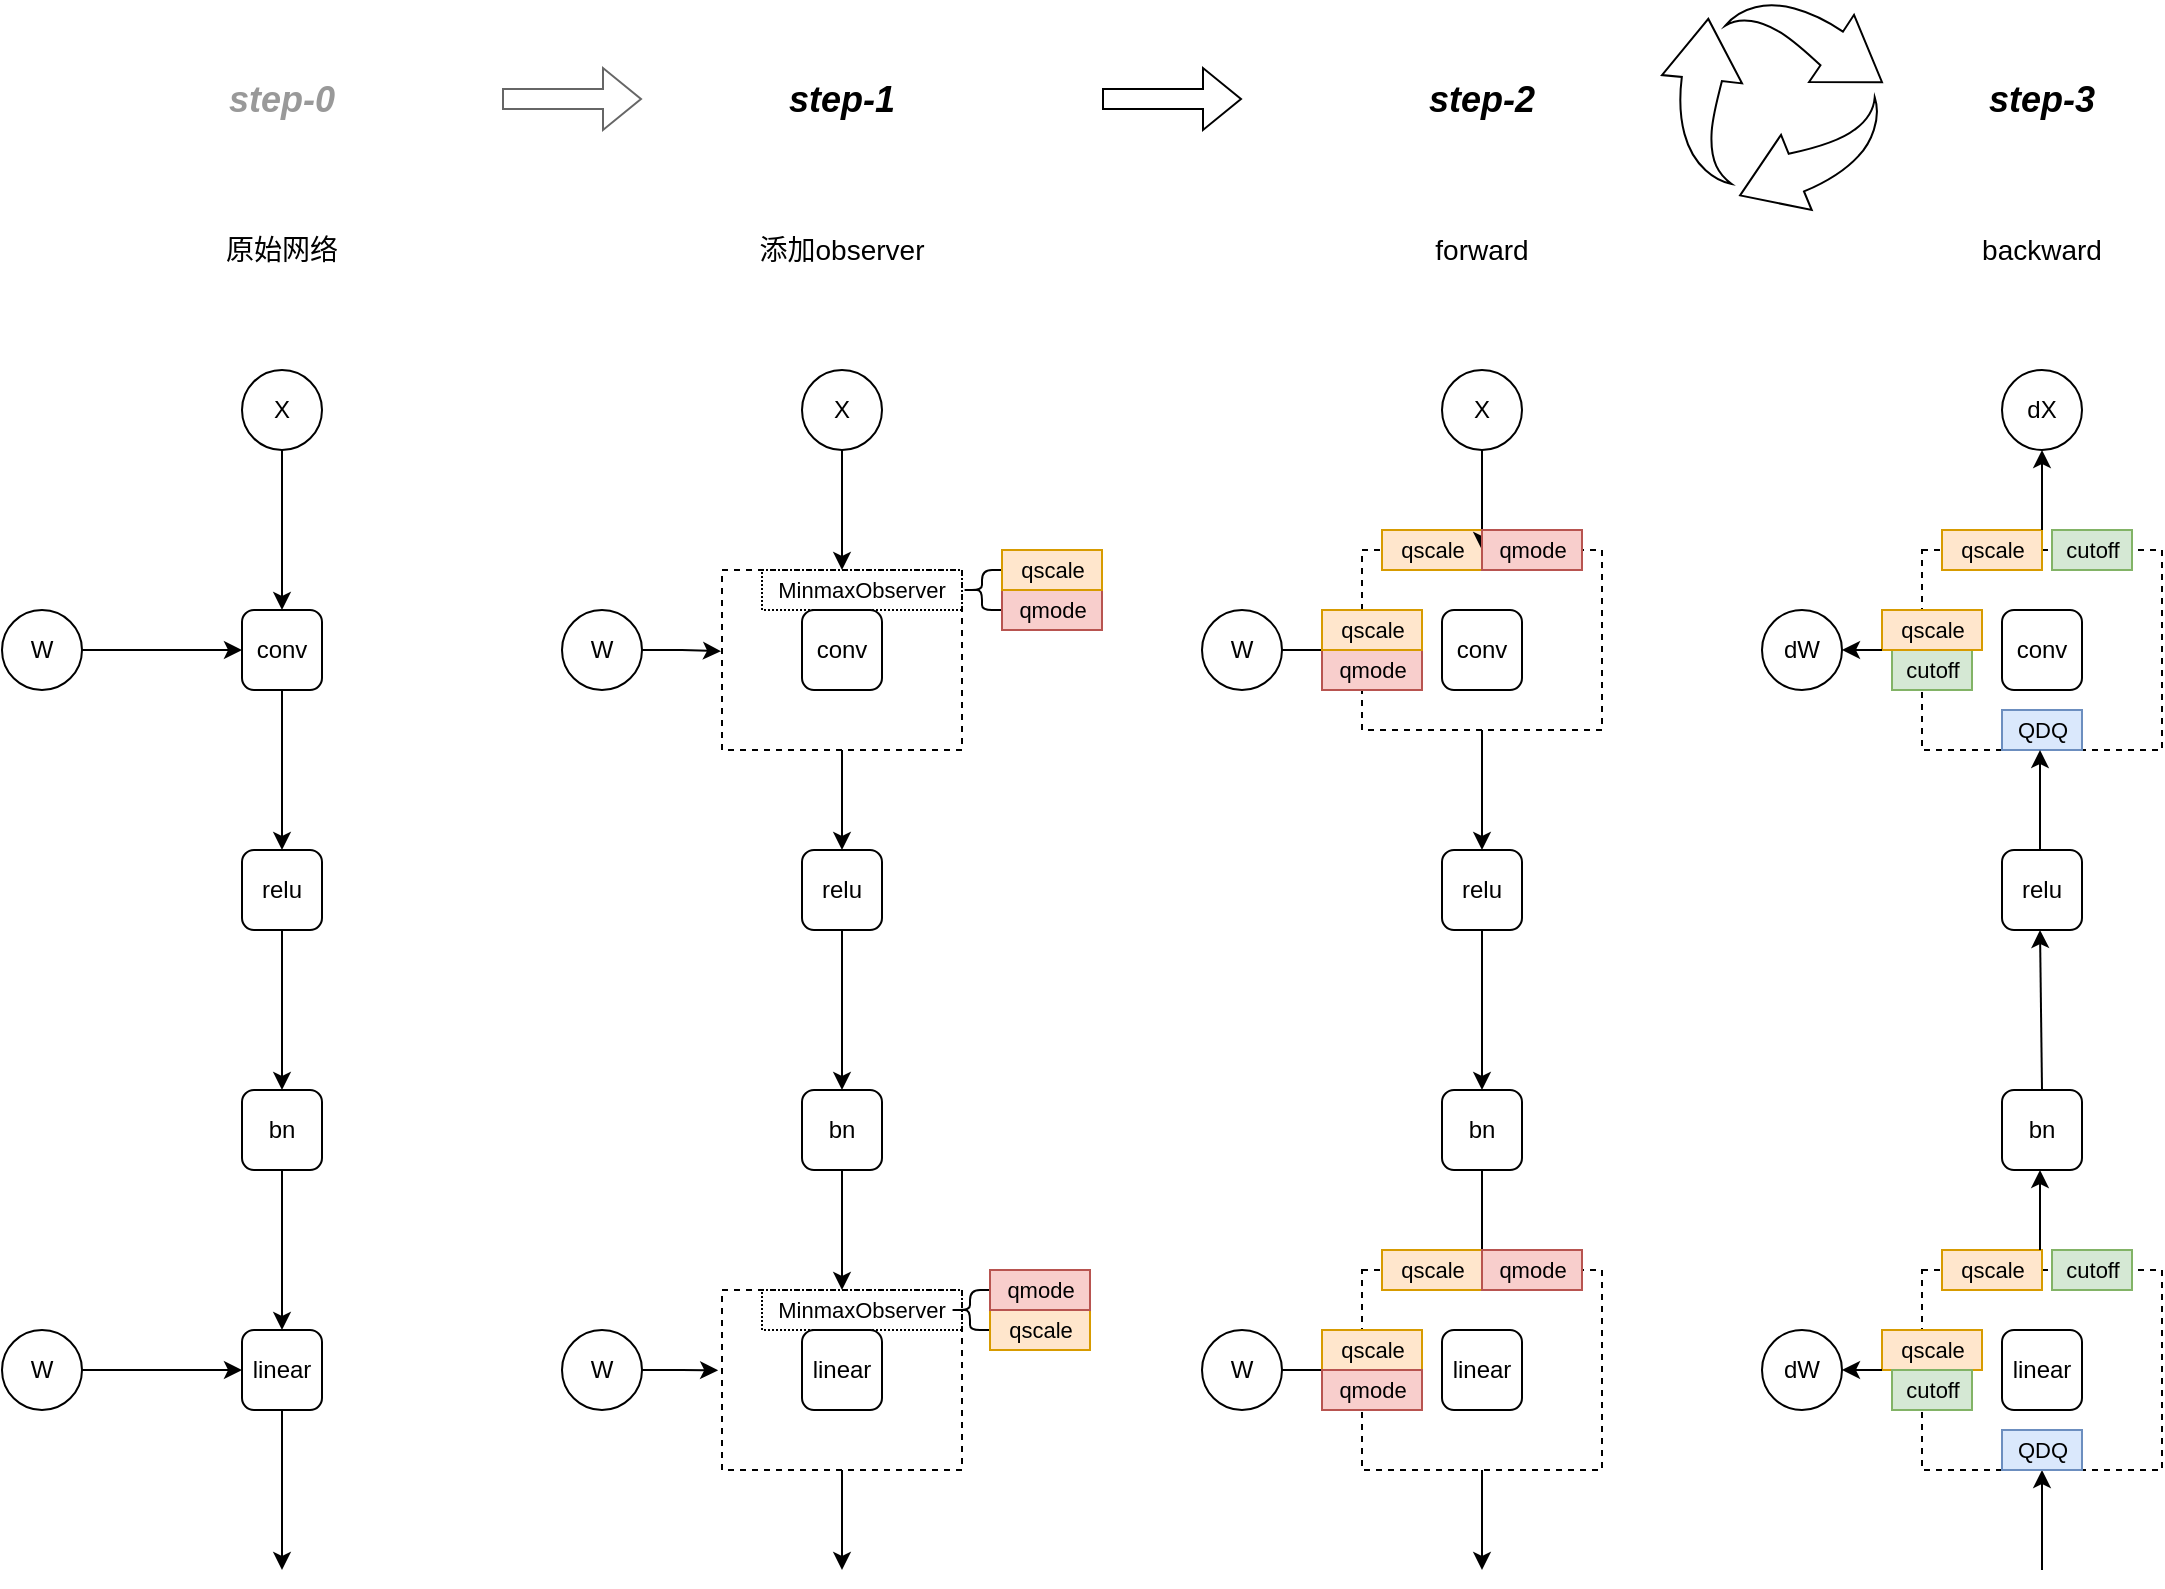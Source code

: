 <mxfile version="15.9.1" type="github">
  <diagram id="Jangnhme9DXzP1kY6yUE" name="Page-1">
    <mxGraphModel dx="2249" dy="1969" grid="1" gridSize="10" guides="1" tooltips="1" connect="1" arrows="1" fold="1" page="1" pageScale="1" pageWidth="827" pageHeight="1169" math="0" shadow="0">
      <root>
        <mxCell id="0" />
        <mxCell id="1" parent="0" />
        <mxCell id="0NIgbw2krBY6JishTZcX-67" value="" style="rounded=0;whiteSpace=wrap;html=1;shadow=0;glass=0;dashed=1;sketch=0;fontSize=11;" parent="1" vertex="1">
          <mxGeometry x="600" y="130" width="120" height="90" as="geometry" />
        </mxCell>
        <mxCell id="0NIgbw2krBY6JishTZcX-52" value="" style="rounded=0;whiteSpace=wrap;html=1;shadow=0;glass=0;dashed=1;sketch=0;fontSize=11;" parent="1" vertex="1">
          <mxGeometry x="280" y="500" width="120" height="90" as="geometry" />
        </mxCell>
        <mxCell id="0NIgbw2krBY6JishTZcX-56" value="" style="edgeStyle=orthogonalEdgeStyle;rounded=0;orthogonalLoop=1;jettySize=auto;html=1;fontSize=11;" parent="1" source="0NIgbw2krBY6JishTZcX-51" target="0NIgbw2krBY6JishTZcX-42" edge="1">
          <mxGeometry relative="1" as="geometry" />
        </mxCell>
        <mxCell id="0NIgbw2krBY6JishTZcX-51" value="" style="rounded=0;whiteSpace=wrap;html=1;shadow=0;glass=0;dashed=1;sketch=0;fontSize=11;" parent="1" vertex="1">
          <mxGeometry x="280" y="140" width="120" height="90" as="geometry" />
        </mxCell>
        <mxCell id="0NIgbw2krBY6JishTZcX-9" value="" style="edgeStyle=orthogonalEdgeStyle;rounded=0;orthogonalLoop=1;jettySize=auto;html=1;" parent="1" source="0NIgbw2krBY6JishTZcX-7" target="0NIgbw2krBY6JishTZcX-8" edge="1">
          <mxGeometry relative="1" as="geometry" />
        </mxCell>
        <mxCell id="0NIgbw2krBY6JishTZcX-7" value="X" style="ellipse;whiteSpace=wrap;html=1;aspect=fixed;" parent="1" vertex="1">
          <mxGeometry x="40" y="40" width="40" height="40" as="geometry" />
        </mxCell>
        <mxCell id="0NIgbw2krBY6JishTZcX-11" value="" style="edgeStyle=orthogonalEdgeStyle;rounded=0;orthogonalLoop=1;jettySize=auto;html=1;" parent="1" source="0NIgbw2krBY6JishTZcX-8" target="0NIgbw2krBY6JishTZcX-10" edge="1">
          <mxGeometry relative="1" as="geometry" />
        </mxCell>
        <mxCell id="0NIgbw2krBY6JishTZcX-8" value="conv" style="whiteSpace=wrap;html=1;rounded=1;" parent="1" vertex="1">
          <mxGeometry x="40" y="160" width="40" height="40" as="geometry" />
        </mxCell>
        <mxCell id="0NIgbw2krBY6JishTZcX-13" value="" style="edgeStyle=orthogonalEdgeStyle;rounded=0;orthogonalLoop=1;jettySize=auto;html=1;" parent="1" source="0NIgbw2krBY6JishTZcX-10" edge="1">
          <mxGeometry relative="1" as="geometry">
            <mxPoint x="60" y="400" as="targetPoint" />
          </mxGeometry>
        </mxCell>
        <mxCell id="0NIgbw2krBY6JishTZcX-10" value="relu" style="whiteSpace=wrap;html=1;rounded=1;" parent="1" vertex="1">
          <mxGeometry x="40" y="280" width="40" height="40" as="geometry" />
        </mxCell>
        <mxCell id="0NIgbw2krBY6JishTZcX-15" value="" style="edgeStyle=orthogonalEdgeStyle;rounded=0;orthogonalLoop=1;jettySize=auto;html=1;" parent="1" edge="1">
          <mxGeometry relative="1" as="geometry">
            <mxPoint x="60" y="440" as="sourcePoint" />
            <mxPoint x="60" y="520" as="targetPoint" />
          </mxGeometry>
        </mxCell>
        <mxCell id="0NIgbw2krBY6JishTZcX-12" value="bn" style="whiteSpace=wrap;html=1;rounded=1;" parent="1" vertex="1">
          <mxGeometry x="40" y="400" width="40" height="40" as="geometry" />
        </mxCell>
        <mxCell id="0NIgbw2krBY6JishTZcX-16" style="edgeStyle=orthogonalEdgeStyle;rounded=0;orthogonalLoop=1;jettySize=auto;html=1;" parent="1" edge="1">
          <mxGeometry relative="1" as="geometry">
            <mxPoint x="60" y="640" as="targetPoint" />
            <mxPoint x="60" y="560" as="sourcePoint" />
          </mxGeometry>
        </mxCell>
        <mxCell id="0NIgbw2krBY6JishTZcX-14" value="linear" style="whiteSpace=wrap;html=1;rounded=1;" parent="1" vertex="1">
          <mxGeometry x="40" y="520" width="40" height="40" as="geometry" />
        </mxCell>
        <mxCell id="0NIgbw2krBY6JishTZcX-18" value="" style="edgeStyle=orthogonalEdgeStyle;rounded=0;orthogonalLoop=1;jettySize=auto;html=1;" parent="1" source="0NIgbw2krBY6JishTZcX-17" target="0NIgbw2krBY6JishTZcX-8" edge="1">
          <mxGeometry relative="1" as="geometry" />
        </mxCell>
        <mxCell id="0NIgbw2krBY6JishTZcX-17" value="W" style="ellipse;whiteSpace=wrap;html=1;aspect=fixed;" parent="1" vertex="1">
          <mxGeometry x="-80" y="160" width="40" height="40" as="geometry" />
        </mxCell>
        <mxCell id="0NIgbw2krBY6JishTZcX-20" value="" style="edgeStyle=orthogonalEdgeStyle;rounded=0;orthogonalLoop=1;jettySize=auto;html=1;" parent="1" source="0NIgbw2krBY6JishTZcX-19" target="0NIgbw2krBY6JishTZcX-14" edge="1">
          <mxGeometry relative="1" as="geometry" />
        </mxCell>
        <mxCell id="0NIgbw2krBY6JishTZcX-19" value="W" style="ellipse;whiteSpace=wrap;html=1;aspect=fixed;" parent="1" vertex="1">
          <mxGeometry x="-80" y="520" width="40" height="40" as="geometry" />
        </mxCell>
        <mxCell id="0NIgbw2krBY6JishTZcX-36" value="&lt;font style=&quot;font-size: 11px&quot;&gt;MinmaxObserver&lt;/font&gt;" style="text;html=1;strokeColor=default;fillColor=none;align=center;verticalAlign=middle;whiteSpace=wrap;rounded=0;shadow=0;glass=1;sketch=0;dashed=1;dashPattern=1 1;" parent="1" vertex="1">
          <mxGeometry x="300" y="140" width="100" height="20" as="geometry" />
        </mxCell>
        <mxCell id="0NIgbw2krBY6JishTZcX-57" value="" style="edgeStyle=orthogonalEdgeStyle;rounded=0;orthogonalLoop=1;jettySize=auto;html=1;fontSize=11;" parent="1" source="0NIgbw2krBY6JishTZcX-38" edge="1">
          <mxGeometry relative="1" as="geometry">
            <mxPoint x="340" y="140" as="targetPoint" />
          </mxGeometry>
        </mxCell>
        <mxCell id="0NIgbw2krBY6JishTZcX-38" value="X" style="ellipse;whiteSpace=wrap;html=1;aspect=fixed;" parent="1" vertex="1">
          <mxGeometry x="320" y="40" width="40" height="40" as="geometry" />
        </mxCell>
        <mxCell id="0NIgbw2krBY6JishTZcX-40" value="conv" style="whiteSpace=wrap;html=1;rounded=1;" parent="1" vertex="1">
          <mxGeometry x="320" y="160" width="40" height="40" as="geometry" />
        </mxCell>
        <mxCell id="0NIgbw2krBY6JishTZcX-41" value="" style="edgeStyle=orthogonalEdgeStyle;rounded=0;orthogonalLoop=1;jettySize=auto;html=1;" parent="1" source="0NIgbw2krBY6JishTZcX-42" edge="1">
          <mxGeometry relative="1" as="geometry">
            <mxPoint x="340" y="400" as="targetPoint" />
          </mxGeometry>
        </mxCell>
        <mxCell id="0NIgbw2krBY6JishTZcX-42" value="relu" style="whiteSpace=wrap;html=1;rounded=1;" parent="1" vertex="1">
          <mxGeometry x="320" y="280" width="40" height="40" as="geometry" />
        </mxCell>
        <mxCell id="0NIgbw2krBY6JishTZcX-43" value="" style="edgeStyle=orthogonalEdgeStyle;rounded=0;orthogonalLoop=1;jettySize=auto;html=1;" parent="1" edge="1">
          <mxGeometry relative="1" as="geometry">
            <mxPoint x="340" y="440" as="sourcePoint" />
            <mxPoint x="340" y="500" as="targetPoint" />
          </mxGeometry>
        </mxCell>
        <mxCell id="0NIgbw2krBY6JishTZcX-44" value="bn" style="whiteSpace=wrap;html=1;rounded=1;" parent="1" vertex="1">
          <mxGeometry x="320" y="400" width="40" height="40" as="geometry" />
        </mxCell>
        <mxCell id="0NIgbw2krBY6JishTZcX-45" style="edgeStyle=orthogonalEdgeStyle;rounded=0;orthogonalLoop=1;jettySize=auto;html=1;" parent="1" edge="1">
          <mxGeometry relative="1" as="geometry">
            <mxPoint x="340" y="640" as="targetPoint" />
            <mxPoint x="340" y="590" as="sourcePoint" />
          </mxGeometry>
        </mxCell>
        <mxCell id="0NIgbw2krBY6JishTZcX-46" value="linear" style="whiteSpace=wrap;html=1;rounded=1;" parent="1" vertex="1">
          <mxGeometry x="320" y="520" width="40" height="40" as="geometry" />
        </mxCell>
        <mxCell id="0NIgbw2krBY6JishTZcX-55" style="edgeStyle=orthogonalEdgeStyle;rounded=0;orthogonalLoop=1;jettySize=auto;html=1;entryX=-0.004;entryY=0.451;entryDx=0;entryDy=0;entryPerimeter=0;fontSize=11;" parent="1" source="0NIgbw2krBY6JishTZcX-48" target="0NIgbw2krBY6JishTZcX-51" edge="1">
          <mxGeometry relative="1" as="geometry" />
        </mxCell>
        <mxCell id="0NIgbw2krBY6JishTZcX-48" value="W" style="ellipse;whiteSpace=wrap;html=1;aspect=fixed;" parent="1" vertex="1">
          <mxGeometry x="200" y="160" width="40" height="40" as="geometry" />
        </mxCell>
        <mxCell id="0NIgbw2krBY6JishTZcX-54" style="edgeStyle=orthogonalEdgeStyle;rounded=0;orthogonalLoop=1;jettySize=auto;html=1;entryX=-0.016;entryY=0.446;entryDx=0;entryDy=0;entryPerimeter=0;fontSize=11;" parent="1" source="0NIgbw2krBY6JishTZcX-50" target="0NIgbw2krBY6JishTZcX-52" edge="1">
          <mxGeometry relative="1" as="geometry" />
        </mxCell>
        <mxCell id="0NIgbw2krBY6JishTZcX-50" value="W" style="ellipse;whiteSpace=wrap;html=1;aspect=fixed;" parent="1" vertex="1">
          <mxGeometry x="200" y="520" width="40" height="40" as="geometry" />
        </mxCell>
        <mxCell id="0NIgbw2krBY6JishTZcX-53" value="&lt;font style=&quot;font-size: 11px&quot;&gt;MinmaxObserver&lt;/font&gt;" style="text;html=1;strokeColor=default;fillColor=none;align=center;verticalAlign=middle;whiteSpace=wrap;rounded=0;shadow=0;glass=1;dashed=1;sketch=0;dashPattern=1 1;" parent="1" vertex="1">
          <mxGeometry x="300" y="500" width="100" height="20" as="geometry" />
        </mxCell>
        <mxCell id="0NIgbw2krBY6JishTZcX-59" value="" style="shape=curlyBracket;whiteSpace=wrap;html=1;rounded=1;shadow=0;glass=0;sketch=0;fontSize=11;strokeColor=default;" parent="1" vertex="1">
          <mxGeometry x="400" y="140" width="20" height="20" as="geometry" />
        </mxCell>
        <mxCell id="0NIgbw2krBY6JishTZcX-60" value="qscale" style="text;html=1;align=center;verticalAlign=middle;resizable=0;points=[];autosize=1;strokeColor=#d79b00;fillColor=#ffe6cc;fontSize=11;" parent="1" vertex="1">
          <mxGeometry x="610" y="120" width="50" height="20" as="geometry" />
        </mxCell>
        <mxCell id="0NIgbw2krBY6JishTZcX-61" value="qmode" style="text;html=1;align=center;verticalAlign=middle;resizable=0;points=[];autosize=1;strokeColor=#b85450;fillColor=#f8cecc;fontSize=11;" parent="1" vertex="1">
          <mxGeometry x="420" y="150" width="50" height="20" as="geometry" />
        </mxCell>
        <mxCell id="0NIgbw2krBY6JishTZcX-62" value="" style="shape=curlyBracket;whiteSpace=wrap;html=1;rounded=1;shadow=0;glass=0;sketch=0;fontSize=11;strokeColor=default;" parent="1" vertex="1">
          <mxGeometry x="394" y="500" width="20" height="20" as="geometry" />
        </mxCell>
        <mxCell id="0NIgbw2krBY6JishTZcX-63" value="qscale" style="text;html=1;align=center;verticalAlign=middle;resizable=0;points=[];autosize=1;strokeColor=#d79b00;fillColor=#ffe6cc;fontSize=11;" parent="1" vertex="1">
          <mxGeometry x="414" y="510" width="50" height="20" as="geometry" />
        </mxCell>
        <mxCell id="0NIgbw2krBY6JishTZcX-64" value="qmode" style="text;html=1;align=center;verticalAlign=middle;resizable=0;points=[];autosize=1;strokeColor=#b85450;fillColor=#f8cecc;fontSize=11;" parent="1" vertex="1">
          <mxGeometry x="414" y="490" width="50" height="20" as="geometry" />
        </mxCell>
        <mxCell id="0NIgbw2krBY6JishTZcX-65" value="" style="rounded=0;whiteSpace=wrap;html=1;shadow=0;glass=0;dashed=1;sketch=0;fontSize=11;" parent="1" vertex="1">
          <mxGeometry x="600" y="490" width="120" height="100" as="geometry" />
        </mxCell>
        <mxCell id="0NIgbw2krBY6JishTZcX-66" value="" style="edgeStyle=orthogonalEdgeStyle;rounded=0;orthogonalLoop=1;jettySize=auto;html=1;fontSize=11;" parent="1" source="0NIgbw2krBY6JishTZcX-67" target="0NIgbw2krBY6JishTZcX-73" edge="1">
          <mxGeometry relative="1" as="geometry" />
        </mxCell>
        <mxCell id="0NIgbw2krBY6JishTZcX-69" value="" style="edgeStyle=orthogonalEdgeStyle;rounded=0;orthogonalLoop=1;jettySize=auto;html=1;fontSize=11;" parent="1" source="0NIgbw2krBY6JishTZcX-70" edge="1">
          <mxGeometry relative="1" as="geometry">
            <mxPoint x="660" y="130" as="targetPoint" />
          </mxGeometry>
        </mxCell>
        <mxCell id="0NIgbw2krBY6JishTZcX-70" value="X" style="ellipse;whiteSpace=wrap;html=1;aspect=fixed;" parent="1" vertex="1">
          <mxGeometry x="640" y="40" width="40" height="40" as="geometry" />
        </mxCell>
        <mxCell id="0NIgbw2krBY6JishTZcX-71" value="conv" style="whiteSpace=wrap;html=1;rounded=1;" parent="1" vertex="1">
          <mxGeometry x="640" y="160" width="40" height="40" as="geometry" />
        </mxCell>
        <mxCell id="0NIgbw2krBY6JishTZcX-72" value="" style="edgeStyle=orthogonalEdgeStyle;rounded=0;orthogonalLoop=1;jettySize=auto;html=1;" parent="1" source="0NIgbw2krBY6JishTZcX-73" edge="1">
          <mxGeometry relative="1" as="geometry">
            <mxPoint x="660" y="400" as="targetPoint" />
          </mxGeometry>
        </mxCell>
        <mxCell id="0NIgbw2krBY6JishTZcX-73" value="relu" style="whiteSpace=wrap;html=1;rounded=1;" parent="1" vertex="1">
          <mxGeometry x="640" y="280" width="40" height="40" as="geometry" />
        </mxCell>
        <mxCell id="0NIgbw2krBY6JishTZcX-74" value="" style="edgeStyle=orthogonalEdgeStyle;rounded=0;orthogonalLoop=1;jettySize=auto;html=1;" parent="1" edge="1">
          <mxGeometry relative="1" as="geometry">
            <mxPoint x="660" y="440" as="sourcePoint" />
            <mxPoint x="660" y="490" as="targetPoint" />
          </mxGeometry>
        </mxCell>
        <mxCell id="0NIgbw2krBY6JishTZcX-75" value="bn" style="whiteSpace=wrap;html=1;rounded=1;" parent="1" vertex="1">
          <mxGeometry x="640" y="400" width="40" height="40" as="geometry" />
        </mxCell>
        <mxCell id="0NIgbw2krBY6JishTZcX-76" style="edgeStyle=orthogonalEdgeStyle;rounded=0;orthogonalLoop=1;jettySize=auto;html=1;" parent="1" edge="1">
          <mxGeometry relative="1" as="geometry">
            <mxPoint x="660" y="640" as="targetPoint" />
            <mxPoint x="660" y="590" as="sourcePoint" />
          </mxGeometry>
        </mxCell>
        <mxCell id="0NIgbw2krBY6JishTZcX-77" value="linear" style="whiteSpace=wrap;html=1;rounded=1;" parent="1" vertex="1">
          <mxGeometry x="640" y="520" width="40" height="40" as="geometry" />
        </mxCell>
        <mxCell id="0NIgbw2krBY6JishTZcX-97" style="edgeStyle=orthogonalEdgeStyle;rounded=0;orthogonalLoop=1;jettySize=auto;html=1;entryX=-0.014;entryY=0.563;entryDx=0;entryDy=0;entryPerimeter=0;fontSize=11;" parent="1" source="0NIgbw2krBY6JishTZcX-79" target="0NIgbw2krBY6JishTZcX-67" edge="1">
          <mxGeometry relative="1" as="geometry" />
        </mxCell>
        <mxCell id="0NIgbw2krBY6JishTZcX-79" value="W" style="ellipse;whiteSpace=wrap;html=1;aspect=fixed;" parent="1" vertex="1">
          <mxGeometry x="520" y="160" width="40" height="40" as="geometry" />
        </mxCell>
        <mxCell id="0NIgbw2krBY6JishTZcX-94" style="edgeStyle=orthogonalEdgeStyle;rounded=0;orthogonalLoop=1;jettySize=auto;html=1;entryX=0;entryY=0.5;entryDx=0;entryDy=0;fontSize=11;" parent="1" source="0NIgbw2krBY6JishTZcX-81" target="0NIgbw2krBY6JishTZcX-65" edge="1">
          <mxGeometry relative="1" as="geometry" />
        </mxCell>
        <mxCell id="0NIgbw2krBY6JishTZcX-81" value="W" style="ellipse;whiteSpace=wrap;html=1;aspect=fixed;" parent="1" vertex="1">
          <mxGeometry x="520" y="520" width="40" height="40" as="geometry" />
        </mxCell>
        <mxCell id="0NIgbw2krBY6JishTZcX-89" value="qscale" style="text;html=1;align=center;verticalAlign=middle;resizable=0;points=[];autosize=1;strokeColor=#d79b00;fillColor=#ffe6cc;fontSize=11;" parent="1" vertex="1">
          <mxGeometry x="420" y="130" width="50" height="20" as="geometry" />
        </mxCell>
        <mxCell id="0NIgbw2krBY6JishTZcX-90" value="qmode" style="text;html=1;align=center;verticalAlign=middle;resizable=0;points=[];autosize=1;strokeColor=#b85450;fillColor=#f8cecc;fontSize=11;" parent="1" vertex="1">
          <mxGeometry x="580" y="180" width="50" height="20" as="geometry" />
        </mxCell>
        <mxCell id="0NIgbw2krBY6JishTZcX-91" value="qscale" style="text;html=1;align=center;verticalAlign=middle;resizable=0;points=[];autosize=1;strokeColor=#d79b00;fillColor=#ffe6cc;fontSize=11;" parent="1" vertex="1">
          <mxGeometry x="610" y="480" width="50" height="20" as="geometry" />
        </mxCell>
        <mxCell id="0NIgbw2krBY6JishTZcX-92" value="qmode" style="text;html=1;align=center;verticalAlign=middle;resizable=0;points=[];autosize=1;strokeColor=#b85450;fillColor=#f8cecc;fontSize=11;" parent="1" vertex="1">
          <mxGeometry x="660" y="480" width="50" height="20" as="geometry" />
        </mxCell>
        <mxCell id="0NIgbw2krBY6JishTZcX-99" value="qmode" style="text;html=1;align=center;verticalAlign=middle;resizable=0;points=[];autosize=1;strokeColor=#b85450;fillColor=#f8cecc;fontSize=11;" parent="1" vertex="1">
          <mxGeometry x="660" y="120" width="50" height="20" as="geometry" />
        </mxCell>
        <mxCell id="0NIgbw2krBY6JishTZcX-100" value="qscale" style="text;html=1;align=center;verticalAlign=middle;resizable=0;points=[];autosize=1;strokeColor=#d79b00;fillColor=#ffe6cc;fontSize=11;" parent="1" vertex="1">
          <mxGeometry x="580" y="160" width="50" height="20" as="geometry" />
        </mxCell>
        <mxCell id="0NIgbw2krBY6JishTZcX-101" value="qscale" style="text;html=1;align=center;verticalAlign=middle;resizable=0;points=[];autosize=1;strokeColor=#d79b00;fillColor=#ffe6cc;fontSize=11;" parent="1" vertex="1">
          <mxGeometry x="580" y="520" width="50" height="20" as="geometry" />
        </mxCell>
        <mxCell id="0NIgbw2krBY6JishTZcX-102" value="qmode" style="text;html=1;align=center;verticalAlign=middle;resizable=0;points=[];autosize=1;strokeColor=#b85450;fillColor=#f8cecc;fontSize=11;" parent="1" vertex="1">
          <mxGeometry x="580" y="540" width="50" height="20" as="geometry" />
        </mxCell>
        <mxCell id="0NIgbw2krBY6JishTZcX-103" value="" style="rounded=0;whiteSpace=wrap;html=1;shadow=0;glass=0;dashed=1;sketch=0;fontSize=11;" parent="1" vertex="1">
          <mxGeometry x="880" y="130" width="120" height="100" as="geometry" />
        </mxCell>
        <mxCell id="0NIgbw2krBY6JishTZcX-104" value="qscale" style="text;html=1;align=center;verticalAlign=middle;resizable=0;points=[];autosize=1;strokeColor=#d79b00;fillColor=#ffe6cc;fontSize=11;" parent="1" vertex="1">
          <mxGeometry x="890" y="120" width="50" height="20" as="geometry" />
        </mxCell>
        <mxCell id="0NIgbw2krBY6JishTZcX-105" value="" style="rounded=0;whiteSpace=wrap;html=1;shadow=0;glass=0;dashed=1;sketch=0;fontSize=11;" parent="1" vertex="1">
          <mxGeometry x="880" y="490" width="120" height="100" as="geometry" />
        </mxCell>
        <mxCell id="0NIgbw2krBY6JishTZcX-108" value="dX" style="ellipse;whiteSpace=wrap;html=1;aspect=fixed;" parent="1" vertex="1">
          <mxGeometry x="920" y="40" width="40" height="40" as="geometry" />
        </mxCell>
        <mxCell id="0NIgbw2krBY6JishTZcX-109" value="conv" style="whiteSpace=wrap;html=1;rounded=1;" parent="1" vertex="1">
          <mxGeometry x="920" y="160" width="40" height="40" as="geometry" />
        </mxCell>
        <mxCell id="0NIgbw2krBY6JishTZcX-111" value="relu" style="whiteSpace=wrap;html=1;rounded=1;" parent="1" vertex="1">
          <mxGeometry x="920" y="280" width="40" height="40" as="geometry" />
        </mxCell>
        <mxCell id="0NIgbw2krBY6JishTZcX-113" value="bn" style="whiteSpace=wrap;html=1;rounded=1;" parent="1" vertex="1">
          <mxGeometry x="920" y="400" width="40" height="40" as="geometry" />
        </mxCell>
        <mxCell id="0NIgbw2krBY6JishTZcX-115" value="linear" style="whiteSpace=wrap;html=1;rounded=1;" parent="1" vertex="1">
          <mxGeometry x="920" y="520" width="40" height="40" as="geometry" />
        </mxCell>
        <mxCell id="0NIgbw2krBY6JishTZcX-117" value="dW" style="ellipse;whiteSpace=wrap;html=1;aspect=fixed;" parent="1" vertex="1">
          <mxGeometry x="800" y="160" width="40" height="40" as="geometry" />
        </mxCell>
        <mxCell id="0NIgbw2krBY6JishTZcX-119" value="dW" style="ellipse;whiteSpace=wrap;html=1;aspect=fixed;" parent="1" vertex="1">
          <mxGeometry x="800" y="520" width="40" height="40" as="geometry" />
        </mxCell>
        <mxCell id="0NIgbw2krBY6JishTZcX-120" value="cutoff" style="text;html=1;align=center;verticalAlign=middle;resizable=0;points=[];autosize=1;strokeColor=#82b366;fillColor=#d5e8d4;fontSize=11;" parent="1" vertex="1">
          <mxGeometry x="865" y="180" width="40" height="20" as="geometry" />
        </mxCell>
        <mxCell id="0NIgbw2krBY6JishTZcX-121" value="qscale" style="text;html=1;align=center;verticalAlign=middle;resizable=0;points=[];autosize=1;strokeColor=#d79b00;fillColor=#ffe6cc;fontSize=11;" parent="1" vertex="1">
          <mxGeometry x="890" y="480" width="50" height="20" as="geometry" />
        </mxCell>
        <mxCell id="0NIgbw2krBY6JishTZcX-122" value="cutoff" style="text;html=1;align=center;verticalAlign=middle;resizable=0;points=[];autosize=1;strokeColor=#82b366;fillColor=#d5e8d4;fontSize=11;" parent="1" vertex="1">
          <mxGeometry x="945" y="480" width="40" height="20" as="geometry" />
        </mxCell>
        <mxCell id="0NIgbw2krBY6JishTZcX-123" value="cutoff" style="text;html=1;align=center;verticalAlign=middle;resizable=0;points=[];autosize=1;strokeColor=#82b366;fillColor=#d5e8d4;fontSize=11;" parent="1" vertex="1">
          <mxGeometry x="945" y="120" width="40" height="20" as="geometry" />
        </mxCell>
        <mxCell id="0NIgbw2krBY6JishTZcX-124" value="qscale" style="text;html=1;align=center;verticalAlign=middle;resizable=0;points=[];autosize=1;strokeColor=#d79b00;fillColor=#ffe6cc;fontSize=11;" parent="1" vertex="1">
          <mxGeometry x="860" y="160" width="50" height="20" as="geometry" />
        </mxCell>
        <mxCell id="0NIgbw2krBY6JishTZcX-125" value="qscale" style="text;html=1;align=center;verticalAlign=middle;resizable=0;points=[];autosize=1;strokeColor=#d79b00;fillColor=#ffe6cc;fontSize=11;" parent="1" vertex="1">
          <mxGeometry x="860" y="520" width="50" height="20" as="geometry" />
        </mxCell>
        <mxCell id="0NIgbw2krBY6JishTZcX-126" value="cutoff" style="text;html=1;align=center;verticalAlign=middle;resizable=0;points=[];autosize=1;strokeColor=#82b366;fillColor=#d5e8d4;fontSize=11;" parent="1" vertex="1">
          <mxGeometry x="865" y="540" width="40" height="20" as="geometry" />
        </mxCell>
        <mxCell id="0NIgbw2krBY6JishTZcX-127" value="" style="endArrow=classic;html=1;rounded=0;fontSize=11;entryX=0.5;entryY=1;entryDx=0;entryDy=0;" parent="1" target="0NIgbw2krBY6JishTZcX-105" edge="1">
          <mxGeometry width="50" height="50" relative="1" as="geometry">
            <mxPoint x="940" y="640" as="sourcePoint" />
            <mxPoint x="980" y="650" as="targetPoint" />
          </mxGeometry>
        </mxCell>
        <mxCell id="0NIgbw2krBY6JishTZcX-128" value="QDQ" style="text;html=1;align=center;verticalAlign=middle;resizable=0;points=[];autosize=1;strokeColor=#6c8ebf;fillColor=#dae8fc;fontSize=11;" parent="1" vertex="1">
          <mxGeometry x="920" y="570" width="40" height="20" as="geometry" />
        </mxCell>
        <mxCell id="0NIgbw2krBY6JishTZcX-129" value="QDQ" style="text;html=1;align=center;verticalAlign=middle;resizable=0;points=[];autosize=1;strokeColor=#6c8ebf;fillColor=#dae8fc;fontSize=11;" parent="1" vertex="1">
          <mxGeometry x="920" y="210" width="40" height="20" as="geometry" />
        </mxCell>
        <mxCell id="0NIgbw2krBY6JishTZcX-130" value="" style="endArrow=classic;html=1;rounded=0;fontSize=11;entryX=0.5;entryY=1;entryDx=0;entryDy=0;exitX=0.5;exitY=0;exitDx=0;exitDy=0;" parent="1" source="0NIgbw2krBY6JishTZcX-113" edge="1">
          <mxGeometry width="50" height="50" relative="1" as="geometry">
            <mxPoint x="939" y="370" as="sourcePoint" />
            <mxPoint x="939" y="320" as="targetPoint" />
          </mxGeometry>
        </mxCell>
        <mxCell id="0NIgbw2krBY6JishTZcX-131" value="" style="endArrow=classic;html=1;rounded=0;fontSize=11;entryX=0.5;entryY=1;entryDx=0;entryDy=0;" parent="1" edge="1">
          <mxGeometry width="50" height="50" relative="1" as="geometry">
            <mxPoint x="939" y="280" as="sourcePoint" />
            <mxPoint x="939" y="230" as="targetPoint" />
          </mxGeometry>
        </mxCell>
        <mxCell id="0NIgbw2krBY6JishTZcX-132" value="" style="endArrow=classic;html=1;rounded=0;fontSize=11;entryX=0.5;entryY=1;entryDx=0;entryDy=0;" parent="1" edge="1">
          <mxGeometry width="50" height="50" relative="1" as="geometry">
            <mxPoint x="940" y="120" as="sourcePoint" />
            <mxPoint x="940" y="80" as="targetPoint" />
          </mxGeometry>
        </mxCell>
        <mxCell id="0NIgbw2krBY6JishTZcX-133" value="" style="endArrow=classic;html=1;rounded=0;fontSize=11;entryX=0.5;entryY=1;entryDx=0;entryDy=0;" parent="1" edge="1">
          <mxGeometry width="50" height="50" relative="1" as="geometry">
            <mxPoint x="939" y="480" as="sourcePoint" />
            <mxPoint x="939" y="440" as="targetPoint" />
          </mxGeometry>
        </mxCell>
        <mxCell id="0NIgbw2krBY6JishTZcX-134" value="" style="endArrow=classic;html=1;rounded=0;fontSize=11;entryX=1;entryY=0.5;entryDx=0;entryDy=0;" parent="1" target="0NIgbw2krBY6JishTZcX-119" edge="1">
          <mxGeometry width="50" height="50" relative="1" as="geometry">
            <mxPoint x="860" y="540" as="sourcePoint" />
            <mxPoint x="949" y="450" as="targetPoint" />
          </mxGeometry>
        </mxCell>
        <mxCell id="0NIgbw2krBY6JishTZcX-137" value="" style="endArrow=classic;html=1;rounded=0;fontSize=11;entryX=1;entryY=0.5;entryDx=0;entryDy=0;" parent="1" target="0NIgbw2krBY6JishTZcX-117" edge="1">
          <mxGeometry width="50" height="50" relative="1" as="geometry">
            <mxPoint x="860" y="180" as="sourcePoint" />
            <mxPoint x="850" y="550" as="targetPoint" />
          </mxGeometry>
        </mxCell>
        <mxCell id="0NIgbw2krBY6JishTZcX-138" value="&lt;font style=&quot;font-size: 14px&quot;&gt;原始网络&lt;/font&gt;" style="text;html=1;strokeColor=none;fillColor=none;align=center;verticalAlign=middle;whiteSpace=wrap;rounded=0;shadow=0;glass=0;sketch=0;fontSize=11;" parent="1" vertex="1">
          <mxGeometry y="-40" width="120" height="39" as="geometry" />
        </mxCell>
        <mxCell id="0NIgbw2krBY6JishTZcX-139" value="&lt;font style=&quot;font-size: 14px&quot;&gt;添加observer&lt;/font&gt;" style="text;html=1;strokeColor=none;fillColor=none;align=center;verticalAlign=middle;whiteSpace=wrap;rounded=0;shadow=0;glass=0;sketch=0;fontSize=11;" parent="1" vertex="1">
          <mxGeometry x="280" y="-40" width="120" height="39" as="geometry" />
        </mxCell>
        <mxCell id="0NIgbw2krBY6JishTZcX-140" value="&lt;font style=&quot;font-size: 14px&quot;&gt;forward&lt;/font&gt;" style="text;html=1;strokeColor=none;fillColor=none;align=center;verticalAlign=middle;whiteSpace=wrap;rounded=0;shadow=0;glass=0;sketch=0;fontSize=11;" parent="1" vertex="1">
          <mxGeometry x="600" y="-40" width="120" height="39" as="geometry" />
        </mxCell>
        <mxCell id="0NIgbw2krBY6JishTZcX-141" value="&lt;font style=&quot;font-size: 14px&quot;&gt;backward&lt;/font&gt;" style="text;html=1;strokeColor=none;fillColor=none;align=center;verticalAlign=middle;whiteSpace=wrap;rounded=0;shadow=0;glass=0;sketch=0;fontSize=11;" parent="1" vertex="1">
          <mxGeometry x="880" y="-40" width="120" height="39" as="geometry" />
        </mxCell>
        <mxCell id="5mBXkaBFSa4gwNnaJI-y-1" value="&lt;font style=&quot;font-size: 18px&quot; color=&quot;#999999&quot;&gt;&lt;b&gt;&lt;i&gt;step-0&lt;/i&gt;&lt;/b&gt;&lt;/font&gt;" style="text;html=1;strokeColor=none;fillColor=none;align=center;verticalAlign=middle;whiteSpace=wrap;rounded=0;" vertex="1" parent="1">
          <mxGeometry x="30" y="-110" width="60" height="30" as="geometry" />
        </mxCell>
        <mxCell id="5mBXkaBFSa4gwNnaJI-y-3" value="&lt;font style=&quot;font-size: 18px&quot;&gt;&lt;b&gt;&lt;i&gt;step-1&lt;/i&gt;&lt;/b&gt;&lt;/font&gt;" style="text;html=1;strokeColor=none;fillColor=none;align=center;verticalAlign=middle;whiteSpace=wrap;rounded=0;" vertex="1" parent="1">
          <mxGeometry x="310" y="-110" width="60" height="30" as="geometry" />
        </mxCell>
        <mxCell id="5mBXkaBFSa4gwNnaJI-y-4" value="&lt;font style=&quot;font-size: 18px&quot;&gt;&lt;b&gt;&lt;i&gt;step-2&lt;/i&gt;&lt;/b&gt;&lt;/font&gt;" style="text;html=1;strokeColor=none;fillColor=none;align=center;verticalAlign=middle;whiteSpace=wrap;rounded=0;" vertex="1" parent="1">
          <mxGeometry x="630" y="-110" width="60" height="30" as="geometry" />
        </mxCell>
        <mxCell id="5mBXkaBFSa4gwNnaJI-y-5" value="&lt;font style=&quot;font-size: 18px&quot;&gt;&lt;b&gt;&lt;i&gt;step-3&lt;/i&gt;&lt;/b&gt;&lt;/font&gt;" style="text;html=1;strokeColor=none;fillColor=none;align=center;verticalAlign=middle;whiteSpace=wrap;rounded=0;" vertex="1" parent="1">
          <mxGeometry x="910" y="-110" width="60" height="30" as="geometry" />
        </mxCell>
        <mxCell id="5mBXkaBFSa4gwNnaJI-y-7" value="" style="shape=flexArrow;endArrow=classic;html=1;rounded=0;fontSize=18;fontColor=#000000;strokeColor=#666666;" edge="1" parent="1">
          <mxGeometry width="50" height="50" relative="1" as="geometry">
            <mxPoint x="170" y="-95.5" as="sourcePoint" />
            <mxPoint x="240" y="-95.5" as="targetPoint" />
          </mxGeometry>
        </mxCell>
        <mxCell id="5mBXkaBFSa4gwNnaJI-y-8" value="" style="shape=flexArrow;endArrow=classic;html=1;rounded=0;fontSize=18;fontColor=#000000;" edge="1" parent="1">
          <mxGeometry width="50" height="50" relative="1" as="geometry">
            <mxPoint x="470" y="-95.5" as="sourcePoint" />
            <mxPoint x="540" y="-95.5" as="targetPoint" />
          </mxGeometry>
        </mxCell>
        <mxCell id="5mBXkaBFSa4gwNnaJI-y-12" value="" style="sketch=0;html=1;aspect=fixed;strokeColor=default;shadow=0;align=center;verticalAlign=top;fillColor=none;shape=mxgraph.gcp2.arrow_cycle;fontSize=18;fontColor=#000000;" vertex="1" parent="1">
          <mxGeometry x="750" y="-144.5" width="110" height="104.5" as="geometry" />
        </mxCell>
      </root>
    </mxGraphModel>
  </diagram>
</mxfile>
